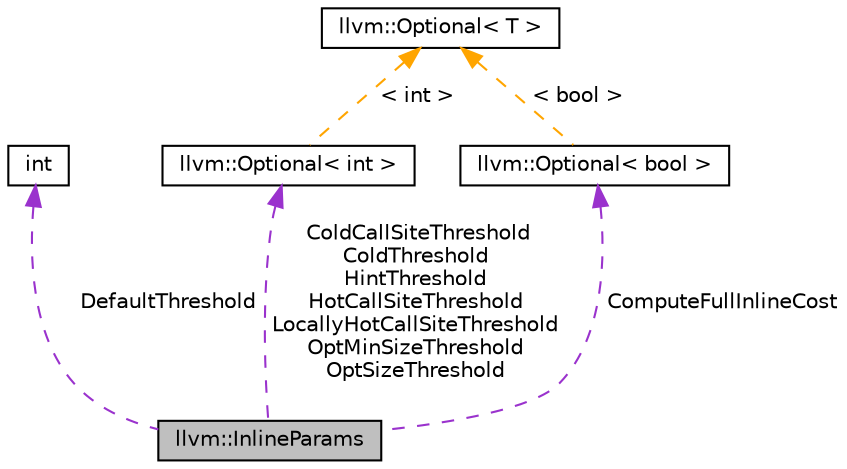 digraph "llvm::InlineParams"
{
 // LATEX_PDF_SIZE
  bgcolor="transparent";
  edge [fontname="Helvetica",fontsize="10",labelfontname="Helvetica",labelfontsize="10"];
  node [fontname="Helvetica",fontsize="10",shape="box"];
  Node1 [label="llvm::InlineParams",height=0.2,width=0.4,color="black", fillcolor="grey75", style="filled", fontcolor="black",tooltip="Thresholds to tune inline cost analysis."];
  Node2 -> Node1 [dir="back",color="darkorchid3",fontsize="10",style="dashed",label=" DefaultThreshold" ,fontname="Helvetica"];
  Node2 [label="int",height=0.2,width=0.4,color="black",tooltip=" "];
  Node3 -> Node1 [dir="back",color="darkorchid3",fontsize="10",style="dashed",label=" ColdCallSiteThreshold\nColdThreshold\nHintThreshold\nHotCallSiteThreshold\nLocallyHotCallSiteThreshold\nOptMinSizeThreshold\nOptSizeThreshold" ,fontname="Helvetica"];
  Node3 [label="llvm::Optional\< int \>",height=0.2,width=0.4,color="black",URL="$classllvm_1_1Optional.html",tooltip=" "];
  Node4 -> Node3 [dir="back",color="orange",fontsize="10",style="dashed",label=" \< int \>" ,fontname="Helvetica"];
  Node4 [label="llvm::Optional\< T \>",height=0.2,width=0.4,color="black",URL="$classllvm_1_1Optional.html",tooltip=" "];
  Node5 -> Node1 [dir="back",color="darkorchid3",fontsize="10",style="dashed",label=" ComputeFullInlineCost" ,fontname="Helvetica"];
  Node5 [label="llvm::Optional\< bool \>",height=0.2,width=0.4,color="black",URL="$classllvm_1_1Optional.html",tooltip=" "];
  Node4 -> Node5 [dir="back",color="orange",fontsize="10",style="dashed",label=" \< bool \>" ,fontname="Helvetica"];
}
